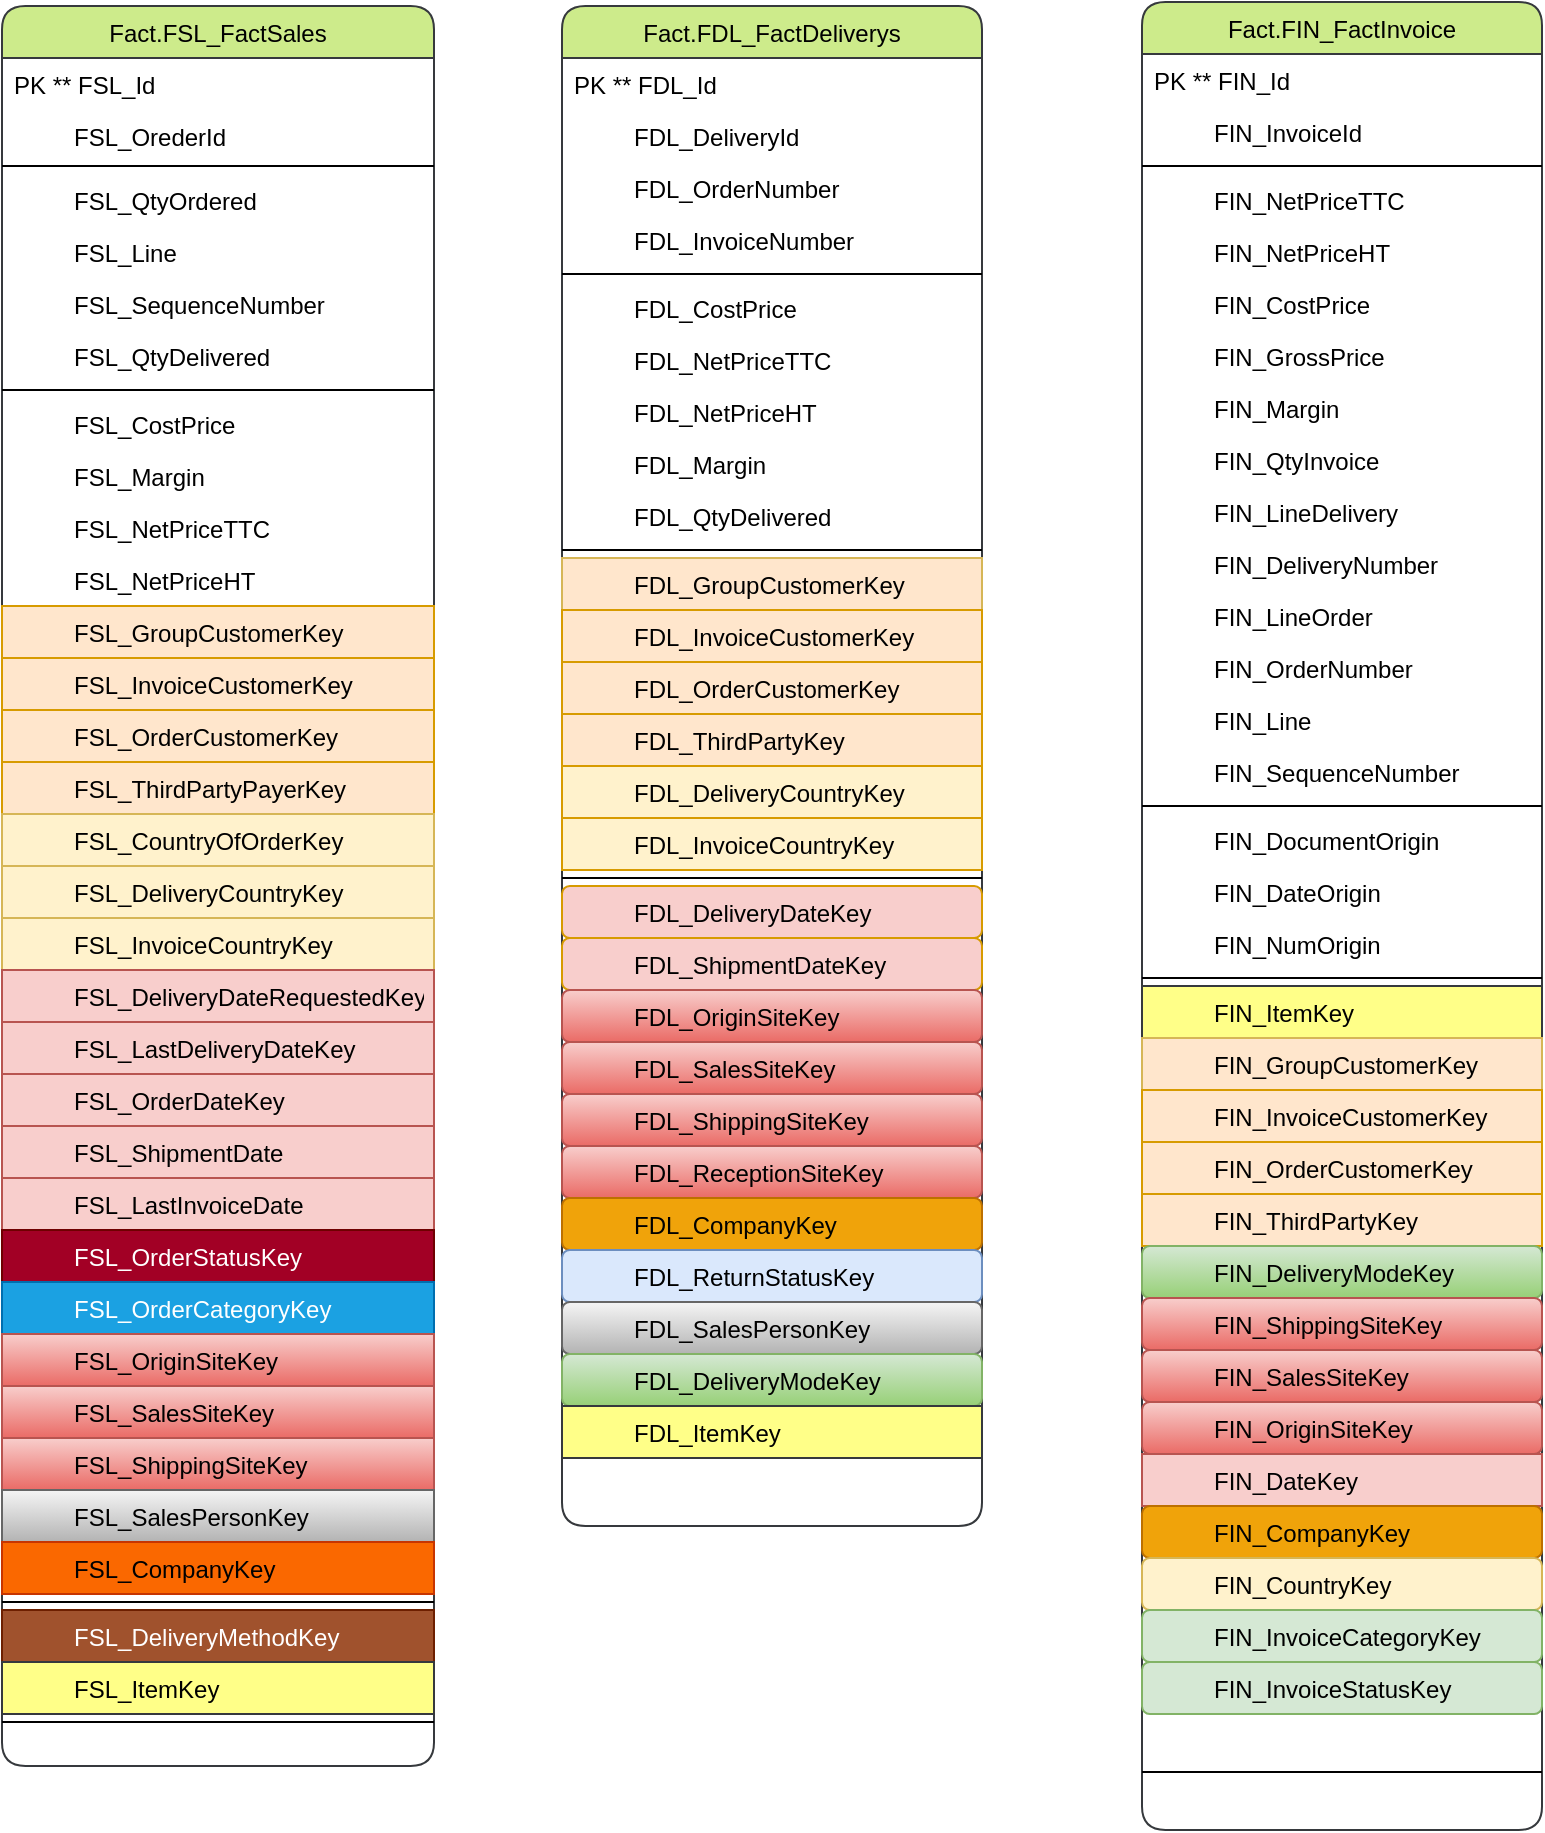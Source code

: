 <mxfile version="21.2.3" type="github">
  <diagram id="C5RBs43oDa-KdzZeNtuy" name="Page-1">
    <mxGraphModel dx="1100" dy="647" grid="1" gridSize="10" guides="0" tooltips="1" connect="1" arrows="1" fold="1" page="1" pageScale="1" pageWidth="827" pageHeight="1169" math="0" shadow="0">
      <root>
        <mxCell id="WIyWlLk6GJQsqaUBKTNV-0" />
        <mxCell id="WIyWlLk6GJQsqaUBKTNV-1" parent="WIyWlLk6GJQsqaUBKTNV-0" />
        <mxCell id="zkfFHV4jXpPFQw0GAbJ--17" value="Fact.FDL_FactDeliverys" style="swimlane;fontStyle=0;align=center;verticalAlign=top;childLayout=stackLayout;horizontal=1;startSize=26;horizontalStack=0;resizeParent=1;resizeLast=0;collapsible=1;marginBottom=0;rounded=1;shadow=0;strokeWidth=1;fillColor=#cdeb8b;strokeColor=#36393d;" parent="WIyWlLk6GJQsqaUBKTNV-1" vertex="1">
          <mxGeometry x="550" y="240" width="210" height="760" as="geometry">
            <mxRectangle x="550" y="140" width="160" height="26" as="alternateBounds" />
          </mxGeometry>
        </mxCell>
        <mxCell id="zkfFHV4jXpPFQw0GAbJ--18" value="PK ** FDL_Id" style="text;align=left;verticalAlign=top;spacingLeft=4;spacingRight=4;overflow=hidden;rotatable=0;points=[[0,0.5],[1,0.5]];portConstraint=eastwest;" parent="zkfFHV4jXpPFQw0GAbJ--17" vertex="1">
          <mxGeometry y="26" width="210" height="26" as="geometry" />
        </mxCell>
        <mxCell id="zkfFHV4jXpPFQw0GAbJ--19" value="         FDL_DeliveryId" style="text;align=left;verticalAlign=top;spacingLeft=4;spacingRight=4;overflow=hidden;rotatable=0;points=[[0,0.5],[1,0.5]];portConstraint=eastwest;rounded=0;shadow=0;html=0;" parent="zkfFHV4jXpPFQw0GAbJ--17" vertex="1">
          <mxGeometry y="52" width="210" height="26" as="geometry" />
        </mxCell>
        <mxCell id="yMNnYsmY4ad9jijK5Zf2-101" value="         FDL_OrderNumber  " style="text;align=left;verticalAlign=top;spacingLeft=4;spacingRight=4;overflow=hidden;rotatable=0;points=[[0,0.5],[1,0.5]];portConstraint=eastwest;rounded=0;shadow=0;html=0;" parent="zkfFHV4jXpPFQw0GAbJ--17" vertex="1">
          <mxGeometry y="78" width="210" height="26" as="geometry" />
        </mxCell>
        <mxCell id="yMNnYsmY4ad9jijK5Zf2-102" value="         FDL_InvoiceNumber  " style="text;align=left;verticalAlign=top;spacingLeft=4;spacingRight=4;overflow=hidden;rotatable=0;points=[[0,0.5],[1,0.5]];portConstraint=eastwest;rounded=0;shadow=0;html=0;" parent="zkfFHV4jXpPFQw0GAbJ--17" vertex="1">
          <mxGeometry y="104" width="210" height="26" as="geometry" />
        </mxCell>
        <mxCell id="zkfFHV4jXpPFQw0GAbJ--23" value="" style="line;html=1;strokeWidth=1;align=left;verticalAlign=middle;spacingTop=-1;spacingLeft=3;spacingRight=3;rotatable=0;labelPosition=right;points=[];portConstraint=eastwest;" parent="zkfFHV4jXpPFQw0GAbJ--17" vertex="1">
          <mxGeometry y="130" width="210" height="8" as="geometry" />
        </mxCell>
        <mxCell id="yMNnYsmY4ad9jijK5Zf2-129" value="         FDL_CostPrice   " style="text;align=left;verticalAlign=top;spacingLeft=4;spacingRight=4;overflow=hidden;rotatable=0;points=[[0,0.5],[1,0.5]];portConstraint=eastwest;rounded=0;shadow=0;html=0;" parent="zkfFHV4jXpPFQw0GAbJ--17" vertex="1">
          <mxGeometry y="138" width="210" height="26" as="geometry" />
        </mxCell>
        <mxCell id="yMNnYsmY4ad9jijK5Zf2-130" value="         FDL_NetPriceTTC  " style="text;align=left;verticalAlign=top;spacingLeft=4;spacingRight=4;overflow=hidden;rotatable=0;points=[[0,0.5],[1,0.5]];portConstraint=eastwest;rounded=0;shadow=0;html=0;" parent="zkfFHV4jXpPFQw0GAbJ--17" vertex="1">
          <mxGeometry y="164" width="210" height="26" as="geometry" />
        </mxCell>
        <mxCell id="yMNnYsmY4ad9jijK5Zf2-131" value="         FDL_NetPriceHT  " style="text;align=left;verticalAlign=top;spacingLeft=4;spacingRight=4;overflow=hidden;rotatable=0;points=[[0,0.5],[1,0.5]];portConstraint=eastwest;rounded=0;shadow=0;html=0;" parent="zkfFHV4jXpPFQw0GAbJ--17" vertex="1">
          <mxGeometry y="190" width="210" height="26" as="geometry" />
        </mxCell>
        <mxCell id="yMNnYsmY4ad9jijK5Zf2-132" value="         FDL_Margin  " style="text;align=left;verticalAlign=top;spacingLeft=4;spacingRight=4;overflow=hidden;rotatable=0;points=[[0,0.5],[1,0.5]];portConstraint=eastwest;rounded=0;shadow=0;html=0;" parent="zkfFHV4jXpPFQw0GAbJ--17" vertex="1">
          <mxGeometry y="216" width="210" height="26" as="geometry" />
        </mxCell>
        <mxCell id="yMNnYsmY4ad9jijK5Zf2-133" value="         FDL_QtyDelivered  " style="text;align=left;verticalAlign=top;spacingLeft=4;spacingRight=4;overflow=hidden;rotatable=0;points=[[0,0.5],[1,0.5]];portConstraint=eastwest;rounded=0;shadow=0;html=0;" parent="zkfFHV4jXpPFQw0GAbJ--17" vertex="1">
          <mxGeometry y="242" width="210" height="26" as="geometry" />
        </mxCell>
        <mxCell id="yMNnYsmY4ad9jijK5Zf2-137" value="" style="line;html=1;strokeWidth=1;align=left;verticalAlign=middle;spacingTop=-1;spacingLeft=3;spacingRight=3;rotatable=0;labelPosition=right;points=[];portConstraint=eastwest;" parent="zkfFHV4jXpPFQw0GAbJ--17" vertex="1">
          <mxGeometry y="268" width="210" height="8" as="geometry" />
        </mxCell>
        <mxCell id="yMNnYsmY4ad9jijK5Zf2-103" value="         FDL_GroupCustomerKey  " style="text;align=left;verticalAlign=top;spacingLeft=4;spacingRight=4;overflow=hidden;rotatable=0;points=[[0,0.5],[1,0.5]];portConstraint=eastwest;rounded=0;shadow=0;html=0;fillColor=#FFE6CC;strokeColor=#d6b656;" parent="zkfFHV4jXpPFQw0GAbJ--17" vertex="1">
          <mxGeometry y="276" width="210" height="26" as="geometry" />
        </mxCell>
        <mxCell id="yMNnYsmY4ad9jijK5Zf2-104" value="         FDL_InvoiceCustomerKey  " style="text;align=left;verticalAlign=top;spacingLeft=4;spacingRight=4;overflow=hidden;rotatable=0;points=[[0,0.5],[1,0.5]];portConstraint=eastwest;rounded=0;shadow=0;html=0;fillColor=#ffe6cc;strokeColor=#d79b00;" parent="zkfFHV4jXpPFQw0GAbJ--17" vertex="1">
          <mxGeometry y="302" width="210" height="26" as="geometry" />
        </mxCell>
        <mxCell id="yMNnYsmY4ad9jijK5Zf2-105" value="         FDL_OrderCustomerKey  " style="text;align=left;verticalAlign=top;spacingLeft=4;spacingRight=4;overflow=hidden;rotatable=0;points=[[0,0.5],[1,0.5]];portConstraint=eastwest;rounded=0;shadow=0;html=0;fillColor=#ffe6cc;strokeColor=#d79b00;" parent="zkfFHV4jXpPFQw0GAbJ--17" vertex="1">
          <mxGeometry y="328" width="210" height="26" as="geometry" />
        </mxCell>
        <mxCell id="yMNnYsmY4ad9jijK5Zf2-106" value="         FDL_ThirdPartyKey  " style="text;align=left;verticalAlign=top;spacingLeft=4;spacingRight=4;overflow=hidden;rotatable=0;points=[[0,0.5],[1,0.5]];portConstraint=eastwest;rounded=0;shadow=0;html=0;fillColor=#ffe6cc;strokeColor=#d79b00;" parent="zkfFHV4jXpPFQw0GAbJ--17" vertex="1">
          <mxGeometry y="354" width="210" height="26" as="geometry" />
        </mxCell>
        <mxCell id="yMNnYsmY4ad9jijK5Zf2-107" value="         FDL_DeliveryCountryKey  " style="text;align=left;verticalAlign=top;spacingLeft=4;spacingRight=4;overflow=hidden;rotatable=0;points=[[0,0.5],[1,0.5]];portConstraint=eastwest;rounded=0;shadow=0;html=0;fillColor=#FFF2CC;strokeColor=#d79b00;" parent="zkfFHV4jXpPFQw0GAbJ--17" vertex="1">
          <mxGeometry y="380" width="210" height="26" as="geometry" />
        </mxCell>
        <mxCell id="yMNnYsmY4ad9jijK5Zf2-108" value="         FDL_InvoiceCountryKey" style="text;align=left;verticalAlign=top;spacingLeft=4;spacingRight=4;overflow=hidden;rotatable=0;points=[[0,0.5],[1,0.5]];portConstraint=eastwest;rounded=0;shadow=0;html=0;fillColor=#FFF2CC;strokeColor=#d79b00;" parent="zkfFHV4jXpPFQw0GAbJ--17" vertex="1">
          <mxGeometry y="406" width="210" height="26" as="geometry" />
        </mxCell>
        <mxCell id="yMNnYsmY4ad9jijK5Zf2-109" value="" style="line;html=1;strokeWidth=1;align=left;verticalAlign=middle;spacingTop=-1;spacingLeft=3;spacingRight=3;rotatable=0;labelPosition=right;points=[];portConstraint=eastwest;" parent="zkfFHV4jXpPFQw0GAbJ--17" vertex="1">
          <mxGeometry y="432" width="210" height="8" as="geometry" />
        </mxCell>
        <mxCell id="yMNnYsmY4ad9jijK5Zf2-110" value="         FDL_DeliveryDateKey  " style="text;align=left;verticalAlign=top;spacingLeft=4;spacingRight=4;overflow=hidden;rotatable=0;points=[[0,0.5],[1,0.5]];portConstraint=eastwest;rounded=1;shadow=0;html=0;fillColor=#F8CECC;strokeColor=#d79b00;" parent="zkfFHV4jXpPFQw0GAbJ--17" vertex="1">
          <mxGeometry y="440" width="210" height="26" as="geometry" />
        </mxCell>
        <mxCell id="yMNnYsmY4ad9jijK5Zf2-112" value="         FDL_ShipmentDateKey  " style="text;align=left;verticalAlign=top;spacingLeft=4;spacingRight=4;overflow=hidden;rotatable=0;points=[[0,0.5],[1,0.5]];portConstraint=eastwest;rounded=1;shadow=0;html=0;fillColor=#F8CECC;strokeColor=#d79b00;" parent="zkfFHV4jXpPFQw0GAbJ--17" vertex="1">
          <mxGeometry y="466" width="210" height="26" as="geometry" />
        </mxCell>
        <mxCell id="yMNnYsmY4ad9jijK5Zf2-118" value="         FDL_OriginSiteKey&#xa;  " style="text;align=left;verticalAlign=top;spacingLeft=4;spacingRight=4;overflow=hidden;rotatable=0;points=[[0,0.5],[1,0.5]];portConstraint=eastwest;rounded=1;shadow=0;html=0;fillColor=#f8cecc;strokeColor=#b85450;gradientColor=#ea6b66;" parent="zkfFHV4jXpPFQw0GAbJ--17" vertex="1">
          <mxGeometry y="492" width="210" height="26" as="geometry" />
        </mxCell>
        <mxCell id="yMNnYsmY4ad9jijK5Zf2-119" value="         FDL_SalesSiteKey&#xa;  " style="text;align=left;verticalAlign=top;spacingLeft=4;spacingRight=4;overflow=hidden;rotatable=0;points=[[0,0.5],[1,0.5]];portConstraint=eastwest;rounded=1;shadow=0;html=0;fillColor=#f8cecc;strokeColor=#b85450;gradientColor=#ea6b66;" parent="zkfFHV4jXpPFQw0GAbJ--17" vertex="1">
          <mxGeometry y="518" width="210" height="26" as="geometry" />
        </mxCell>
        <mxCell id="yMNnYsmY4ad9jijK5Zf2-120" value="         FDL_ShippingSiteKey&#xa;  " style="text;align=left;verticalAlign=top;spacingLeft=4;spacingRight=4;overflow=hidden;rotatable=0;points=[[0,0.5],[1,0.5]];portConstraint=eastwest;rounded=1;shadow=0;html=0;fillColor=#f8cecc;strokeColor=#b85450;gradientColor=#ea6b66;" parent="zkfFHV4jXpPFQw0GAbJ--17" vertex="1">
          <mxGeometry y="544" width="210" height="26" as="geometry" />
        </mxCell>
        <mxCell id="yMNnYsmY4ad9jijK5Zf2-121" value="         FDL_ReceptionSiteKey&#xa;  " style="text;align=left;verticalAlign=top;spacingLeft=4;spacingRight=4;overflow=hidden;rotatable=0;points=[[0,0.5],[1,0.5]];portConstraint=eastwest;rounded=1;shadow=0;html=0;fillColor=#f8cecc;strokeColor=#b85450;gradientColor=#ea6b66;" parent="zkfFHV4jXpPFQw0GAbJ--17" vertex="1">
          <mxGeometry y="570" width="210" height="26" as="geometry" />
        </mxCell>
        <mxCell id="yMNnYsmY4ad9jijK5Zf2-122" value="         FDL_CompanyKey&#xa;  " style="text;align=left;verticalAlign=top;spacingLeft=4;spacingRight=4;overflow=hidden;rotatable=0;points=[[0,0.5],[1,0.5]];portConstraint=eastwest;rounded=1;shadow=0;html=0;fillColor=#f0a30a;strokeColor=#BD7000;fontColor=#000000;" parent="zkfFHV4jXpPFQw0GAbJ--17" vertex="1">
          <mxGeometry y="596" width="210" height="26" as="geometry" />
        </mxCell>
        <mxCell id="yMNnYsmY4ad9jijK5Zf2-123" value="         FDL_ReturnStatusKey&#xa;  " style="text;align=left;verticalAlign=top;spacingLeft=4;spacingRight=4;overflow=hidden;rotatable=0;points=[[0,0.5],[1,0.5]];portConstraint=eastwest;rounded=1;shadow=0;html=0;fillColor=#dae8fc;strokeColor=#6c8ebf;" parent="zkfFHV4jXpPFQw0GAbJ--17" vertex="1">
          <mxGeometry y="622" width="210" height="26" as="geometry" />
        </mxCell>
        <mxCell id="yMNnYsmY4ad9jijK5Zf2-126" value="         FDL_SalesPersonKey&#xa;  " style="text;align=left;verticalAlign=top;spacingLeft=4;spacingRight=4;overflow=hidden;rotatable=0;points=[[0,0.5],[1,0.5]];portConstraint=eastwest;rounded=1;shadow=0;html=0;fillColor=#f5f5f5;strokeColor=#666666;gradientColor=#b3b3b3;" parent="zkfFHV4jXpPFQw0GAbJ--17" vertex="1">
          <mxGeometry y="648" width="210" height="26" as="geometry" />
        </mxCell>
        <mxCell id="yMNnYsmY4ad9jijK5Zf2-127" value="         FDL_DeliveryModeKey&#xa;  " style="text;align=left;verticalAlign=top;spacingLeft=4;spacingRight=4;overflow=hidden;rotatable=0;points=[[0,0.5],[1,0.5]];portConstraint=eastwest;rounded=1;shadow=0;html=0;fillColor=#d5e8d4;strokeColor=#82b366;gradientColor=#97d077;" parent="zkfFHV4jXpPFQw0GAbJ--17" vertex="1">
          <mxGeometry y="674" width="210" height="26" as="geometry" />
        </mxCell>
        <mxCell id="yMNnYsmY4ad9jijK5Zf2-139" value="         FDL_ItemKey " style="text;align=left;verticalAlign=top;spacingLeft=4;spacingRight=4;overflow=hidden;rotatable=0;points=[[0,0.5],[1,0.5]];portConstraint=eastwest;rounded=0;shadow=0;html=0;fillColor=#ffff88;strokeColor=#36393d;" parent="zkfFHV4jXpPFQw0GAbJ--17" vertex="1">
          <mxGeometry y="700" width="210" height="26" as="geometry" />
        </mxCell>
        <mxCell id="yMNnYsmY4ad9jijK5Zf2-24" value="Fact.FIN_FactInvoice" style="swimlane;fontStyle=0;align=center;verticalAlign=top;childLayout=stackLayout;horizontal=1;startSize=26;horizontalStack=0;resizeParent=1;resizeLast=0;collapsible=1;marginBottom=0;rounded=1;shadow=0;strokeWidth=1;fillColor=#cdeb8b;strokeColor=#36393d;" parent="WIyWlLk6GJQsqaUBKTNV-1" vertex="1">
          <mxGeometry x="840" y="238" width="200" height="914" as="geometry">
            <mxRectangle x="550" y="140" width="160" height="26" as="alternateBounds" />
          </mxGeometry>
        </mxCell>
        <mxCell id="yMNnYsmY4ad9jijK5Zf2-25" value="PK ** FIN_Id" style="text;align=left;verticalAlign=top;spacingLeft=4;spacingRight=4;overflow=hidden;rotatable=0;points=[[0,0.5],[1,0.5]];portConstraint=eastwest;" parent="yMNnYsmY4ad9jijK5Zf2-24" vertex="1">
          <mxGeometry y="26" width="200" height="26" as="geometry" />
        </mxCell>
        <mxCell id="yMNnYsmY4ad9jijK5Zf2-26" value="         FIN_InvoiceId" style="text;align=left;verticalAlign=top;spacingLeft=4;spacingRight=4;overflow=hidden;rotatable=0;points=[[0,0.5],[1,0.5]];portConstraint=eastwest;rounded=0;shadow=0;html=0;" parent="yMNnYsmY4ad9jijK5Zf2-24" vertex="1">
          <mxGeometry y="52" width="200" height="26" as="geometry" />
        </mxCell>
        <mxCell id="yMNnYsmY4ad9jijK5Zf2-27" value="" style="line;html=1;strokeWidth=1;align=left;verticalAlign=middle;spacingTop=-1;spacingLeft=3;spacingRight=3;rotatable=0;labelPosition=right;points=[];portConstraint=eastwest;" parent="yMNnYsmY4ad9jijK5Zf2-24" vertex="1">
          <mxGeometry y="78" width="200" height="8" as="geometry" />
        </mxCell>
        <mxCell id="yMNnYsmY4ad9jijK5Zf2-147" value="         FIN_NetPriceTTC&#xa; " style="text;align=left;verticalAlign=top;spacingLeft=4;spacingRight=4;overflow=hidden;rotatable=0;points=[[0,0.5],[1,0.5]];portConstraint=eastwest;rounded=0;shadow=0;html=0;" parent="yMNnYsmY4ad9jijK5Zf2-24" vertex="1">
          <mxGeometry y="86" width="200" height="26" as="geometry" />
        </mxCell>
        <mxCell id="yMNnYsmY4ad9jijK5Zf2-151" value="         FIN_NetPriceHT&#xa; " style="text;align=left;verticalAlign=top;spacingLeft=4;spacingRight=4;overflow=hidden;rotatable=0;points=[[0,0.5],[1,0.5]];portConstraint=eastwest;rounded=0;shadow=0;html=0;" parent="yMNnYsmY4ad9jijK5Zf2-24" vertex="1">
          <mxGeometry y="112" width="200" height="26" as="geometry" />
        </mxCell>
        <mxCell id="yMNnYsmY4ad9jijK5Zf2-152" value="         FIN_CostPrice  &#xa; " style="text;align=left;verticalAlign=top;spacingLeft=4;spacingRight=4;overflow=hidden;rotatable=0;points=[[0,0.5],[1,0.5]];portConstraint=eastwest;rounded=0;shadow=0;html=0;" parent="yMNnYsmY4ad9jijK5Zf2-24" vertex="1">
          <mxGeometry y="138" width="200" height="26" as="geometry" />
        </mxCell>
        <mxCell id="yMNnYsmY4ad9jijK5Zf2-153" value="         FIN_GrossPrice  &#xa; " style="text;align=left;verticalAlign=top;spacingLeft=4;spacingRight=4;overflow=hidden;rotatable=0;points=[[0,0.5],[1,0.5]];portConstraint=eastwest;rounded=0;shadow=0;html=0;" parent="yMNnYsmY4ad9jijK5Zf2-24" vertex="1">
          <mxGeometry y="164" width="200" height="26" as="geometry" />
        </mxCell>
        <mxCell id="yMNnYsmY4ad9jijK5Zf2-150" value="         FIN_Margin " style="text;align=left;verticalAlign=top;spacingLeft=4;spacingRight=4;overflow=hidden;rotatable=0;points=[[0,0.5],[1,0.5]];portConstraint=eastwest;rounded=0;shadow=0;html=0;" parent="yMNnYsmY4ad9jijK5Zf2-24" vertex="1">
          <mxGeometry y="190" width="200" height="26" as="geometry" />
        </mxCell>
        <mxCell id="yMNnYsmY4ad9jijK5Zf2-154" value="         FIN_QtyInvoice " style="text;align=left;verticalAlign=top;spacingLeft=4;spacingRight=4;overflow=hidden;rotatable=0;points=[[0,0.5],[1,0.5]];portConstraint=eastwest;rounded=0;shadow=0;html=0;" parent="yMNnYsmY4ad9jijK5Zf2-24" vertex="1">
          <mxGeometry y="216" width="200" height="26" as="geometry" />
        </mxCell>
        <mxCell id="yMNnYsmY4ad9jijK5Zf2-155" value="         FIN_LineDelivery " style="text;align=left;verticalAlign=top;spacingLeft=4;spacingRight=4;overflow=hidden;rotatable=0;points=[[0,0.5],[1,0.5]];portConstraint=eastwest;rounded=0;shadow=0;html=0;" parent="yMNnYsmY4ad9jijK5Zf2-24" vertex="1">
          <mxGeometry y="242" width="200" height="26" as="geometry" />
        </mxCell>
        <mxCell id="yMNnYsmY4ad9jijK5Zf2-156" value="         FIN_DeliveryNumber " style="text;align=left;verticalAlign=top;spacingLeft=4;spacingRight=4;overflow=hidden;rotatable=0;points=[[0,0.5],[1,0.5]];portConstraint=eastwest;rounded=0;shadow=0;html=0;" parent="yMNnYsmY4ad9jijK5Zf2-24" vertex="1">
          <mxGeometry y="268" width="200" height="26" as="geometry" />
        </mxCell>
        <mxCell id="yMNnYsmY4ad9jijK5Zf2-157" value="         FIN_LineOrder" style="text;align=left;verticalAlign=top;spacingLeft=4;spacingRight=4;overflow=hidden;rotatable=0;points=[[0,0.5],[1,0.5]];portConstraint=eastwest;rounded=0;shadow=0;html=0;" parent="yMNnYsmY4ad9jijK5Zf2-24" vertex="1">
          <mxGeometry y="294" width="200" height="26" as="geometry" />
        </mxCell>
        <mxCell id="yMNnYsmY4ad9jijK5Zf2-158" value="         FIN_OrderNumber " style="text;align=left;verticalAlign=top;spacingLeft=4;spacingRight=4;overflow=hidden;rotatable=0;points=[[0,0.5],[1,0.5]];portConstraint=eastwest;rounded=0;shadow=0;html=0;" parent="yMNnYsmY4ad9jijK5Zf2-24" vertex="1">
          <mxGeometry y="320" width="200" height="26" as="geometry" />
        </mxCell>
        <mxCell id="yMNnYsmY4ad9jijK5Zf2-159" value="         FIN_Line " style="text;align=left;verticalAlign=top;spacingLeft=4;spacingRight=4;overflow=hidden;rotatable=0;points=[[0,0.5],[1,0.5]];portConstraint=eastwest;rounded=0;shadow=0;html=0;" parent="yMNnYsmY4ad9jijK5Zf2-24" vertex="1">
          <mxGeometry y="346" width="200" height="26" as="geometry" />
        </mxCell>
        <mxCell id="yMNnYsmY4ad9jijK5Zf2-160" value="         FIN_SequenceNumber " style="text;align=left;verticalAlign=top;spacingLeft=4;spacingRight=4;overflow=hidden;rotatable=0;points=[[0,0.5],[1,0.5]];portConstraint=eastwest;rounded=0;shadow=0;html=0;" parent="yMNnYsmY4ad9jijK5Zf2-24" vertex="1">
          <mxGeometry y="372" width="200" height="26" as="geometry" />
        </mxCell>
        <mxCell id="yMNnYsmY4ad9jijK5Zf2-148" value="" style="line;html=1;strokeWidth=1;align=left;verticalAlign=middle;spacingTop=-1;spacingLeft=3;spacingRight=3;rotatable=0;labelPosition=right;points=[];portConstraint=eastwest;" parent="yMNnYsmY4ad9jijK5Zf2-24" vertex="1">
          <mxGeometry y="398" width="200" height="8" as="geometry" />
        </mxCell>
        <mxCell id="yMNnYsmY4ad9jijK5Zf2-173" value="         FIN_DocumentOrigin" style="text;align=left;verticalAlign=top;spacingLeft=4;spacingRight=4;overflow=hidden;rotatable=0;points=[[0,0.5],[1,0.5]];portConstraint=eastwest;rounded=0;shadow=0;html=0;" parent="yMNnYsmY4ad9jijK5Zf2-24" vertex="1">
          <mxGeometry y="406" width="200" height="26" as="geometry" />
        </mxCell>
        <mxCell id="yMNnYsmY4ad9jijK5Zf2-174" value="         FIN_DateOrigin" style="text;align=left;verticalAlign=top;spacingLeft=4;spacingRight=4;overflow=hidden;rotatable=0;points=[[0,0.5],[1,0.5]];portConstraint=eastwest;rounded=0;shadow=0;html=0;" parent="yMNnYsmY4ad9jijK5Zf2-24" vertex="1">
          <mxGeometry y="432" width="200" height="26" as="geometry" />
        </mxCell>
        <mxCell id="yMNnYsmY4ad9jijK5Zf2-175" value="         FIN_NumOrigin" style="text;align=left;verticalAlign=top;spacingLeft=4;spacingRight=4;overflow=hidden;rotatable=0;points=[[0,0.5],[1,0.5]];portConstraint=eastwest;rounded=0;shadow=0;html=0;" parent="yMNnYsmY4ad9jijK5Zf2-24" vertex="1">
          <mxGeometry y="458" width="200" height="26" as="geometry" />
        </mxCell>
        <mxCell id="yMNnYsmY4ad9jijK5Zf2-149" value="" style="line;html=1;strokeWidth=1;align=left;verticalAlign=middle;spacingTop=-1;spacingLeft=3;spacingRight=3;rotatable=0;labelPosition=right;points=[];portConstraint=eastwest;" parent="yMNnYsmY4ad9jijK5Zf2-24" vertex="1">
          <mxGeometry y="484" width="200" height="8" as="geometry" />
        </mxCell>
        <mxCell id="yMNnYsmY4ad9jijK5Zf2-162" value="         FIN_ItemKey " style="text;align=left;verticalAlign=top;spacingLeft=4;spacingRight=4;overflow=hidden;rotatable=0;points=[[0,0.5],[1,0.5]];portConstraint=eastwest;rounded=0;shadow=0;html=0;fillColor=#ffff88;strokeColor=#36393d;" parent="yMNnYsmY4ad9jijK5Zf2-24" vertex="1">
          <mxGeometry y="492" width="200" height="26" as="geometry" />
        </mxCell>
        <mxCell id="yMNnYsmY4ad9jijK5Zf2-164" value="         FIN_GroupCustomerKey  " style="text;align=left;verticalAlign=top;spacingLeft=4;spacingRight=4;overflow=hidden;rotatable=0;points=[[0,0.5],[1,0.5]];portConstraint=eastwest;rounded=0;shadow=0;html=0;fillColor=#FFE6CC;strokeColor=#d6b656;" parent="yMNnYsmY4ad9jijK5Zf2-24" vertex="1">
          <mxGeometry y="518" width="200" height="26" as="geometry" />
        </mxCell>
        <mxCell id="yMNnYsmY4ad9jijK5Zf2-165" value="         FIN_InvoiceCustomerKey  " style="text;align=left;verticalAlign=top;spacingLeft=4;spacingRight=4;overflow=hidden;rotatable=0;points=[[0,0.5],[1,0.5]];portConstraint=eastwest;rounded=0;shadow=0;html=0;fillColor=#ffe6cc;strokeColor=#d79b00;" parent="yMNnYsmY4ad9jijK5Zf2-24" vertex="1">
          <mxGeometry y="544" width="200" height="26" as="geometry" />
        </mxCell>
        <mxCell id="yMNnYsmY4ad9jijK5Zf2-166" value="         FIN_OrderCustomerKey  " style="text;align=left;verticalAlign=top;spacingLeft=4;spacingRight=4;overflow=hidden;rotatable=0;points=[[0,0.5],[1,0.5]];portConstraint=eastwest;rounded=0;shadow=0;html=0;fillColor=#ffe6cc;strokeColor=#d79b00;" parent="yMNnYsmY4ad9jijK5Zf2-24" vertex="1">
          <mxGeometry y="570" width="200" height="26" as="geometry" />
        </mxCell>
        <mxCell id="yMNnYsmY4ad9jijK5Zf2-167" value="         FIN_ThirdPartyKey  " style="text;align=left;verticalAlign=top;spacingLeft=4;spacingRight=4;overflow=hidden;rotatable=0;points=[[0,0.5],[1,0.5]];portConstraint=eastwest;rounded=0;shadow=0;html=0;fillColor=#ffe6cc;strokeColor=#d79b00;" parent="yMNnYsmY4ad9jijK5Zf2-24" vertex="1">
          <mxGeometry y="596" width="200" height="26" as="geometry" />
        </mxCell>
        <mxCell id="yMNnYsmY4ad9jijK5Zf2-176" value="         FIN_DeliveryModeKey&#xa;  " style="text;align=left;verticalAlign=top;spacingLeft=4;spacingRight=4;overflow=hidden;rotatable=0;points=[[0,0.5],[1,0.5]];portConstraint=eastwest;rounded=1;shadow=0;html=0;fillColor=#d5e8d4;strokeColor=#82b366;gradientColor=#97d077;" parent="yMNnYsmY4ad9jijK5Zf2-24" vertex="1">
          <mxGeometry y="622" width="200" height="26" as="geometry" />
        </mxCell>
        <mxCell id="yMNnYsmY4ad9jijK5Zf2-179" value="         FIN_ShippingSiteKey&#xa;  " style="text;align=left;verticalAlign=top;spacingLeft=4;spacingRight=4;overflow=hidden;rotatable=0;points=[[0,0.5],[1,0.5]];portConstraint=eastwest;rounded=1;shadow=0;html=0;fillColor=#f8cecc;strokeColor=#b85450;gradientColor=#ea6b66;" parent="yMNnYsmY4ad9jijK5Zf2-24" vertex="1">
          <mxGeometry y="648" width="200" height="26" as="geometry" />
        </mxCell>
        <mxCell id="yMNnYsmY4ad9jijK5Zf2-178" value="         FIN_SalesSiteKey&#xa;  " style="text;align=left;verticalAlign=top;spacingLeft=4;spacingRight=4;overflow=hidden;rotatable=0;points=[[0,0.5],[1,0.5]];portConstraint=eastwest;rounded=1;shadow=0;html=0;fillColor=#f8cecc;strokeColor=#b85450;gradientColor=#ea6b66;" parent="yMNnYsmY4ad9jijK5Zf2-24" vertex="1">
          <mxGeometry y="674" width="200" height="26" as="geometry" />
        </mxCell>
        <mxCell id="yMNnYsmY4ad9jijK5Zf2-177" value="         FIN_OriginSiteKey&#xa;  " style="text;align=left;verticalAlign=top;spacingLeft=4;spacingRight=4;overflow=hidden;rotatable=0;points=[[0,0.5],[1,0.5]];portConstraint=eastwest;rounded=1;shadow=0;html=0;fillColor=#f8cecc;strokeColor=#b85450;gradientColor=#ea6b66;" parent="yMNnYsmY4ad9jijK5Zf2-24" vertex="1">
          <mxGeometry y="700" width="200" height="26" as="geometry" />
        </mxCell>
        <mxCell id="yMNnYsmY4ad9jijK5Zf2-180" value="         FIN_DateKey" style="text;align=left;verticalAlign=top;spacingLeft=4;spacingRight=4;overflow=hidden;rotatable=0;points=[[0,0.5],[1,0.5]];portConstraint=eastwest;rounded=0;shadow=0;html=0;fillColor=#f8cecc;strokeColor=#b85450;" parent="yMNnYsmY4ad9jijK5Zf2-24" vertex="1">
          <mxGeometry y="726" width="200" height="26" as="geometry" />
        </mxCell>
        <mxCell id="yMNnYsmY4ad9jijK5Zf2-181" value="         FIN_CompanyKey&#xa;  " style="text;align=left;verticalAlign=top;spacingLeft=4;spacingRight=4;overflow=hidden;rotatable=0;points=[[0,0.5],[1,0.5]];portConstraint=eastwest;rounded=1;shadow=0;html=0;fillColor=#f0a30a;strokeColor=#BD7000;fontColor=#000000;" parent="yMNnYsmY4ad9jijK5Zf2-24" vertex="1">
          <mxGeometry y="752" width="200" height="26" as="geometry" />
        </mxCell>
        <mxCell id="yMNnYsmY4ad9jijK5Zf2-182" value="         FIN_CountryKey&#xa;  " style="text;align=left;verticalAlign=top;spacingLeft=4;spacingRight=4;overflow=hidden;rotatable=0;points=[[0,0.5],[1,0.5]];portConstraint=eastwest;rounded=1;shadow=0;html=0;fillColor=#fff2cc;strokeColor=#d6b656;" parent="yMNnYsmY4ad9jijK5Zf2-24" vertex="1">
          <mxGeometry y="778" width="200" height="26" as="geometry" />
        </mxCell>
        <mxCell id="yMNnYsmY4ad9jijK5Zf2-185" value="         FIN_InvoiceCategoryKey  " style="text;align=left;verticalAlign=top;spacingLeft=4;spacingRight=4;overflow=hidden;rotatable=0;points=[[0,0.5],[1,0.5]];portConstraint=eastwest;rounded=1;shadow=0;html=0;fillColor=#d5e8d4;strokeColor=#82b366;" parent="yMNnYsmY4ad9jijK5Zf2-24" vertex="1">
          <mxGeometry y="804" width="200" height="26" as="geometry" />
        </mxCell>
        <mxCell id="yMNnYsmY4ad9jijK5Zf2-184" value="         FIN_InvoiceStatusKey  " style="text;align=left;verticalAlign=top;spacingLeft=4;spacingRight=4;overflow=hidden;rotatable=0;points=[[0,0.5],[1,0.5]];portConstraint=eastwest;rounded=1;shadow=0;html=0;fillColor=#d5e8d4;strokeColor=#82b366;" parent="yMNnYsmY4ad9jijK5Zf2-24" vertex="1">
          <mxGeometry y="830" width="200" height="26" as="geometry" />
        </mxCell>
        <mxCell id="yMNnYsmY4ad9jijK5Zf2-169" value="" style="line;html=1;strokeWidth=1;align=left;verticalAlign=middle;spacingTop=-1;spacingLeft=3;spacingRight=3;rotatable=0;labelPosition=right;points=[];portConstraint=eastwest;" parent="yMNnYsmY4ad9jijK5Zf2-24" vertex="1">
          <mxGeometry y="856" width="200" height="58" as="geometry" />
        </mxCell>
        <mxCell id="yMNnYsmY4ad9jijK5Zf2-32" value="Fact.FSL_FactSales" style="swimlane;fontStyle=0;align=center;verticalAlign=top;childLayout=stackLayout;horizontal=1;startSize=26;horizontalStack=0;resizeParent=1;resizeLast=0;collapsible=1;marginBottom=0;rounded=1;shadow=0;strokeWidth=1;fillStyle=auto;fillColor=#cdeb8b;strokeColor=#36393d;" parent="WIyWlLk6GJQsqaUBKTNV-1" vertex="1">
          <mxGeometry x="270" y="240" width="216" height="880" as="geometry">
            <mxRectangle x="550" y="140" width="160" height="26" as="alternateBounds" />
          </mxGeometry>
        </mxCell>
        <mxCell id="yMNnYsmY4ad9jijK5Zf2-33" value="PK ** FSL_Id" style="text;align=left;verticalAlign=top;spacingLeft=4;spacingRight=4;overflow=hidden;rotatable=0;points=[[0,0.5],[1,0.5]];portConstraint=eastwest;" parent="yMNnYsmY4ad9jijK5Zf2-32" vertex="1">
          <mxGeometry y="26" width="216" height="26" as="geometry" />
        </mxCell>
        <mxCell id="yMNnYsmY4ad9jijK5Zf2-96" value="         FSL_OrederId" style="text;align=left;verticalAlign=top;spacingLeft=4;spacingRight=4;overflow=hidden;rotatable=0;points=[[0,0.5],[1,0.5]];portConstraint=eastwest;rounded=0;shadow=0;html=0;" parent="yMNnYsmY4ad9jijK5Zf2-32" vertex="1">
          <mxGeometry y="52" width="216" height="24" as="geometry" />
        </mxCell>
        <mxCell id="yMNnYsmY4ad9jijK5Zf2-35" value="" style="line;html=1;strokeWidth=1;align=left;verticalAlign=middle;spacingTop=-1;spacingLeft=3;spacingRight=3;rotatable=0;labelPosition=right;points=[];portConstraint=eastwest;" parent="yMNnYsmY4ad9jijK5Zf2-32" vertex="1">
          <mxGeometry y="76" width="216" height="8" as="geometry" />
        </mxCell>
        <mxCell id="yMNnYsmY4ad9jijK5Zf2-80" value="         FSL_QtyOrdered " style="text;align=left;verticalAlign=top;spacingLeft=4;spacingRight=4;overflow=hidden;rotatable=0;points=[[0,0.5],[1,0.5]];portConstraint=eastwest;rounded=0;shadow=0;html=0;" parent="yMNnYsmY4ad9jijK5Zf2-32" vertex="1">
          <mxGeometry y="84" width="216" height="26" as="geometry" />
        </mxCell>
        <mxCell id="yMNnYsmY4ad9jijK5Zf2-84" value="         FSL_Line " style="text;align=left;verticalAlign=top;spacingLeft=4;spacingRight=4;overflow=hidden;rotatable=0;points=[[0,0.5],[1,0.5]];portConstraint=eastwest;rounded=0;shadow=0;html=0;" parent="yMNnYsmY4ad9jijK5Zf2-32" vertex="1">
          <mxGeometry y="110" width="216" height="26" as="geometry" />
        </mxCell>
        <mxCell id="yMNnYsmY4ad9jijK5Zf2-85" value="         FSL_SequenceNumber " style="text;align=left;verticalAlign=top;spacingLeft=4;spacingRight=4;overflow=hidden;rotatable=0;points=[[0,0.5],[1,0.5]];portConstraint=eastwest;rounded=0;shadow=0;html=0;" parent="yMNnYsmY4ad9jijK5Zf2-32" vertex="1">
          <mxGeometry y="136" width="216" height="26" as="geometry" />
        </mxCell>
        <mxCell id="yMNnYsmY4ad9jijK5Zf2-86" value="         FSL_QtyDelivered " style="text;align=left;verticalAlign=top;spacingLeft=4;spacingRight=4;overflow=hidden;rotatable=0;points=[[0,0.5],[1,0.5]];portConstraint=eastwest;rounded=0;shadow=0;html=0;" parent="yMNnYsmY4ad9jijK5Zf2-32" vertex="1">
          <mxGeometry y="162" width="216" height="26" as="geometry" />
        </mxCell>
        <mxCell id="yMNnYsmY4ad9jijK5Zf2-89" value="" style="line;html=1;strokeWidth=1;align=left;verticalAlign=middle;spacingTop=-1;spacingLeft=3;spacingRight=3;rotatable=0;labelPosition=right;points=[];portConstraint=eastwest;" parent="yMNnYsmY4ad9jijK5Zf2-32" vertex="1">
          <mxGeometry y="188" width="216" height="8" as="geometry" />
        </mxCell>
        <mxCell id="yMNnYsmY4ad9jijK5Zf2-90" value="         FSL_CostPrice " style="text;align=left;verticalAlign=top;spacingLeft=4;spacingRight=4;overflow=hidden;rotatable=0;points=[[0,0.5],[1,0.5]];portConstraint=eastwest;rounded=0;shadow=0;html=0;" parent="yMNnYsmY4ad9jijK5Zf2-32" vertex="1">
          <mxGeometry y="196" width="216" height="26" as="geometry" />
        </mxCell>
        <mxCell id="yMNnYsmY4ad9jijK5Zf2-91" value="         FSL_Margin" style="text;align=left;verticalAlign=top;spacingLeft=4;spacingRight=4;overflow=hidden;rotatable=0;points=[[0,0.5],[1,0.5]];portConstraint=eastwest;rounded=0;shadow=0;html=0;" parent="yMNnYsmY4ad9jijK5Zf2-32" vertex="1">
          <mxGeometry y="222" width="216" height="26" as="geometry" />
        </mxCell>
        <mxCell id="yMNnYsmY4ad9jijK5Zf2-92" value="         FSL_NetPriceTTC " style="text;align=left;verticalAlign=top;spacingLeft=4;spacingRight=4;overflow=hidden;rotatable=0;points=[[0,0.5],[1,0.5]];portConstraint=eastwest;rounded=0;shadow=0;html=0;" parent="yMNnYsmY4ad9jijK5Zf2-32" vertex="1">
          <mxGeometry y="248" width="216" height="26" as="geometry" />
        </mxCell>
        <mxCell id="yMNnYsmY4ad9jijK5Zf2-93" value="         FSL_NetPriceHT " style="text;align=left;verticalAlign=top;spacingLeft=4;spacingRight=4;overflow=hidden;rotatable=0;points=[[0,0.5],[1,0.5]];portConstraint=eastwest;rounded=0;shadow=0;html=0;" parent="yMNnYsmY4ad9jijK5Zf2-32" vertex="1">
          <mxGeometry y="274" width="216" height="26" as="geometry" />
        </mxCell>
        <mxCell id="yMNnYsmY4ad9jijK5Zf2-46" value="         FSL_GroupCustomerKey" style="text;align=left;verticalAlign=top;spacingLeft=4;spacingRight=4;overflow=hidden;rotatable=0;points=[[0,0.5],[1,0.5]];portConstraint=eastwest;rounded=0;shadow=0;html=0;fillColor=#FFE6CC;strokeColor=#d79b00;" parent="yMNnYsmY4ad9jijK5Zf2-32" vertex="1">
          <mxGeometry y="300" width="216" height="26" as="geometry" />
        </mxCell>
        <mxCell id="yMNnYsmY4ad9jijK5Zf2-47" value="         FSL_InvoiceCustomerKey" style="text;align=left;verticalAlign=top;spacingLeft=4;spacingRight=4;overflow=hidden;rotatable=0;points=[[0,0.5],[1,0.5]];portConstraint=eastwest;rounded=0;shadow=0;html=0;fillColor=#ffe6cc;strokeColor=#d79b00;" parent="yMNnYsmY4ad9jijK5Zf2-32" vertex="1">
          <mxGeometry y="326" width="216" height="26" as="geometry" />
        </mxCell>
        <mxCell id="yMNnYsmY4ad9jijK5Zf2-48" value="         FSL_OrderCustomerKey" style="text;align=left;verticalAlign=top;spacingLeft=4;spacingRight=4;overflow=hidden;rotatable=0;points=[[0,0.5],[1,0.5]];portConstraint=eastwest;rounded=0;shadow=0;html=0;fillColor=#ffe6cc;strokeColor=#d79b00;" parent="yMNnYsmY4ad9jijK5Zf2-32" vertex="1">
          <mxGeometry y="352" width="216" height="26" as="geometry" />
        </mxCell>
        <mxCell id="yMNnYsmY4ad9jijK5Zf2-49" value="         FSL_ThirdPartyPayerKey" style="text;align=left;verticalAlign=top;spacingLeft=4;spacingRight=4;overflow=hidden;rotatable=0;points=[[0,0.5],[1,0.5]];portConstraint=eastwest;rounded=0;shadow=0;html=0;fillColor=#ffe6cc;strokeColor=#d79b00;" parent="yMNnYsmY4ad9jijK5Zf2-32" vertex="1">
          <mxGeometry y="378" width="216" height="26" as="geometry" />
        </mxCell>
        <mxCell id="yMNnYsmY4ad9jijK5Zf2-51" value="         FSL_CountryOfOrderKey" style="text;align=left;verticalAlign=top;spacingLeft=4;spacingRight=4;overflow=hidden;rotatable=0;points=[[0,0.5],[1,0.5]];portConstraint=eastwest;rounded=0;shadow=0;html=0;fillColor=#fff2cc;strokeColor=#d6b656;" parent="yMNnYsmY4ad9jijK5Zf2-32" vertex="1">
          <mxGeometry y="404" width="216" height="26" as="geometry" />
        </mxCell>
        <mxCell id="yMNnYsmY4ad9jijK5Zf2-54" value="         FSL_DeliveryCountryKey" style="text;align=left;verticalAlign=top;spacingLeft=4;spacingRight=4;overflow=hidden;rotatable=0;points=[[0,0.5],[1,0.5]];portConstraint=eastwest;rounded=0;shadow=0;html=0;fillColor=#fff2cc;strokeColor=#d6b656;" parent="yMNnYsmY4ad9jijK5Zf2-32" vertex="1">
          <mxGeometry y="430" width="216" height="26" as="geometry" />
        </mxCell>
        <mxCell id="yMNnYsmY4ad9jijK5Zf2-55" value="         FSL_InvoiceCountryKey" style="text;align=left;verticalAlign=top;spacingLeft=4;spacingRight=4;overflow=hidden;rotatable=0;points=[[0,0.5],[1,0.5]];portConstraint=eastwest;rounded=0;shadow=0;html=0;fillColor=#fff2cc;strokeColor=#d6b656;" parent="yMNnYsmY4ad9jijK5Zf2-32" vertex="1">
          <mxGeometry y="456" width="216" height="26" as="geometry" />
        </mxCell>
        <mxCell id="yMNnYsmY4ad9jijK5Zf2-56" value="         FSL_DeliveryDateRequestedKey" style="text;align=left;verticalAlign=top;spacingLeft=4;spacingRight=4;overflow=hidden;rotatable=0;points=[[0,0.5],[1,0.5]];portConstraint=eastwest;rounded=0;shadow=0;html=0;fillColor=#f8cecc;strokeColor=#b85450;" parent="yMNnYsmY4ad9jijK5Zf2-32" vertex="1">
          <mxGeometry y="482" width="216" height="26" as="geometry" />
        </mxCell>
        <mxCell id="yMNnYsmY4ad9jijK5Zf2-57" value="         FSL_LastDeliveryDateKey" style="text;align=left;verticalAlign=top;spacingLeft=4;spacingRight=4;overflow=hidden;rotatable=0;points=[[0,0.5],[1,0.5]];portConstraint=eastwest;rounded=0;shadow=0;html=0;fillColor=#f8cecc;strokeColor=#b85450;" parent="yMNnYsmY4ad9jijK5Zf2-32" vertex="1">
          <mxGeometry y="508" width="216" height="26" as="geometry" />
        </mxCell>
        <mxCell id="yMNnYsmY4ad9jijK5Zf2-58" value="         FSL_OrderDateKey" style="text;align=left;verticalAlign=top;spacingLeft=4;spacingRight=4;overflow=hidden;rotatable=0;points=[[0,0.5],[1,0.5]];portConstraint=eastwest;rounded=0;shadow=0;html=0;fillColor=#f8cecc;strokeColor=#b85450;" parent="yMNnYsmY4ad9jijK5Zf2-32" vertex="1">
          <mxGeometry y="534" width="216" height="26" as="geometry" />
        </mxCell>
        <mxCell id="yMNnYsmY4ad9jijK5Zf2-59" value="         FSL_ShipmentDate" style="text;align=left;verticalAlign=top;spacingLeft=4;spacingRight=4;overflow=hidden;rotatable=0;points=[[0,0.5],[1,0.5]];portConstraint=eastwest;rounded=0;shadow=0;html=0;fillColor=#f8cecc;strokeColor=#b85450;" parent="yMNnYsmY4ad9jijK5Zf2-32" vertex="1">
          <mxGeometry y="560" width="216" height="26" as="geometry" />
        </mxCell>
        <mxCell id="yMNnYsmY4ad9jijK5Zf2-60" value="         FSL_LastInvoiceDate" style="text;align=left;verticalAlign=top;spacingLeft=4;spacingRight=4;overflow=hidden;rotatable=0;points=[[0,0.5],[1,0.5]];portConstraint=eastwest;rounded=0;shadow=0;html=0;fillColor=#f8cecc;strokeColor=#b85450;" parent="yMNnYsmY4ad9jijK5Zf2-32" vertex="1">
          <mxGeometry y="586" width="216" height="26" as="geometry" />
        </mxCell>
        <mxCell id="yMNnYsmY4ad9jijK5Zf2-70" value="         FSL_OrderStatusKey" style="text;align=left;verticalAlign=top;spacingLeft=4;spacingRight=4;overflow=hidden;rotatable=0;points=[[0,0.5],[1,0.5]];portConstraint=eastwest;rounded=0;shadow=0;html=0;fillColor=#a20025;strokeColor=#6F0000;fontColor=#ffffff;" parent="yMNnYsmY4ad9jijK5Zf2-32" vertex="1">
          <mxGeometry y="612" width="216" height="26" as="geometry" />
        </mxCell>
        <mxCell id="yMNnYsmY4ad9jijK5Zf2-71" value="         FSL_OrderCategoryKey" style="text;align=left;verticalAlign=top;spacingLeft=4;spacingRight=4;overflow=hidden;rotatable=0;points=[[0,0.5],[1,0.5]];portConstraint=eastwest;rounded=0;shadow=0;html=0;fillColor=#1ba1e2;strokeColor=#006EAF;fontColor=#ffffff;" parent="yMNnYsmY4ad9jijK5Zf2-32" vertex="1">
          <mxGeometry y="638" width="216" height="26" as="geometry" />
        </mxCell>
        <mxCell id="yMNnYsmY4ad9jijK5Zf2-72" value="         FSL_OriginSiteKey" style="text;align=left;verticalAlign=top;spacingLeft=4;spacingRight=4;overflow=hidden;rotatable=0;points=[[0,0.5],[1,0.5]];portConstraint=eastwest;rounded=0;shadow=0;html=0;fillColor=#f8cecc;strokeColor=#b85450;gradientColor=#ea6b66;" parent="yMNnYsmY4ad9jijK5Zf2-32" vertex="1">
          <mxGeometry y="664" width="216" height="26" as="geometry" />
        </mxCell>
        <mxCell id="yMNnYsmY4ad9jijK5Zf2-73" value="         FSL_SalesSiteKey" style="text;align=left;verticalAlign=top;spacingLeft=4;spacingRight=4;overflow=hidden;rotatable=0;points=[[0,0.5],[1,0.5]];portConstraint=eastwest;rounded=0;shadow=0;html=0;fillColor=#f8cecc;strokeColor=#b85450;gradientColor=#ea6b66;" parent="yMNnYsmY4ad9jijK5Zf2-32" vertex="1">
          <mxGeometry y="690" width="216" height="26" as="geometry" />
        </mxCell>
        <mxCell id="yMNnYsmY4ad9jijK5Zf2-74" value="         FSL_ShippingSiteKey" style="text;align=left;verticalAlign=top;spacingLeft=4;spacingRight=4;overflow=hidden;rotatable=0;points=[[0,0.5],[1,0.5]];portConstraint=eastwest;rounded=0;shadow=0;html=0;fillColor=#f8cecc;strokeColor=#b85450;gradientColor=#ea6b66;" parent="yMNnYsmY4ad9jijK5Zf2-32" vertex="1">
          <mxGeometry y="716" width="216" height="26" as="geometry" />
        </mxCell>
        <mxCell id="yMNnYsmY4ad9jijK5Zf2-75" value="         FSL_SalesPersonKey" style="text;align=left;verticalAlign=top;spacingLeft=4;spacingRight=4;overflow=hidden;rotatable=0;points=[[0,0.5],[1,0.5]];portConstraint=eastwest;rounded=0;shadow=0;html=0;fillColor=#f5f5f5;strokeColor=#666666;gradientColor=#b3b3b3;" parent="yMNnYsmY4ad9jijK5Zf2-32" vertex="1">
          <mxGeometry y="742" width="216" height="26" as="geometry" />
        </mxCell>
        <mxCell id="yMNnYsmY4ad9jijK5Zf2-76" value="         FSL_CompanyKey" style="text;align=left;verticalAlign=top;spacingLeft=4;spacingRight=4;overflow=hidden;rotatable=0;points=[[0,0.5],[1,0.5]];portConstraint=eastwest;rounded=0;shadow=0;html=0;fillColor=#fa6800;strokeColor=#C73500;fontColor=#000000;" parent="yMNnYsmY4ad9jijK5Zf2-32" vertex="1">
          <mxGeometry y="768" width="216" height="26" as="geometry" />
        </mxCell>
        <mxCell id="yMNnYsmY4ad9jijK5Zf2-68" value="" style="line;html=1;strokeWidth=1;align=left;verticalAlign=middle;spacingTop=-1;spacingLeft=3;spacingRight=3;rotatable=0;labelPosition=right;points=[];portConstraint=eastwest;" parent="yMNnYsmY4ad9jijK5Zf2-32" vertex="1">
          <mxGeometry y="794" width="216" height="8" as="geometry" />
        </mxCell>
        <mxCell id="yMNnYsmY4ad9jijK5Zf2-81" value="         FSL_DeliveryMethodKey " style="text;align=left;verticalAlign=top;spacingLeft=4;spacingRight=4;overflow=hidden;rotatable=0;points=[[0,0.5],[1,0.5]];portConstraint=eastwest;rounded=0;shadow=0;html=0;fillColor=#a0522d;fontColor=#ffffff;strokeColor=#6D1F00;" parent="yMNnYsmY4ad9jijK5Zf2-32" vertex="1">
          <mxGeometry y="802" width="216" height="26" as="geometry" />
        </mxCell>
        <mxCell id="yMNnYsmY4ad9jijK5Zf2-88" value="         FSL_ItemKey " style="text;align=left;verticalAlign=top;spacingLeft=4;spacingRight=4;overflow=hidden;rotatable=0;points=[[0,0.5],[1,0.5]];portConstraint=eastwest;rounded=0;shadow=0;html=0;fillColor=#ffff88;strokeColor=#36393d;" parent="yMNnYsmY4ad9jijK5Zf2-32" vertex="1">
          <mxGeometry y="828" width="216" height="26" as="geometry" />
        </mxCell>
        <mxCell id="yMNnYsmY4ad9jijK5Zf2-87" value="" style="line;html=1;strokeWidth=1;align=left;verticalAlign=middle;spacingTop=-1;spacingLeft=3;spacingRight=3;rotatable=0;labelPosition=right;points=[];portConstraint=eastwest;" parent="yMNnYsmY4ad9jijK5Zf2-32" vertex="1">
          <mxGeometry y="854" width="216" height="8" as="geometry" />
        </mxCell>
      </root>
    </mxGraphModel>
  </diagram>
</mxfile>
